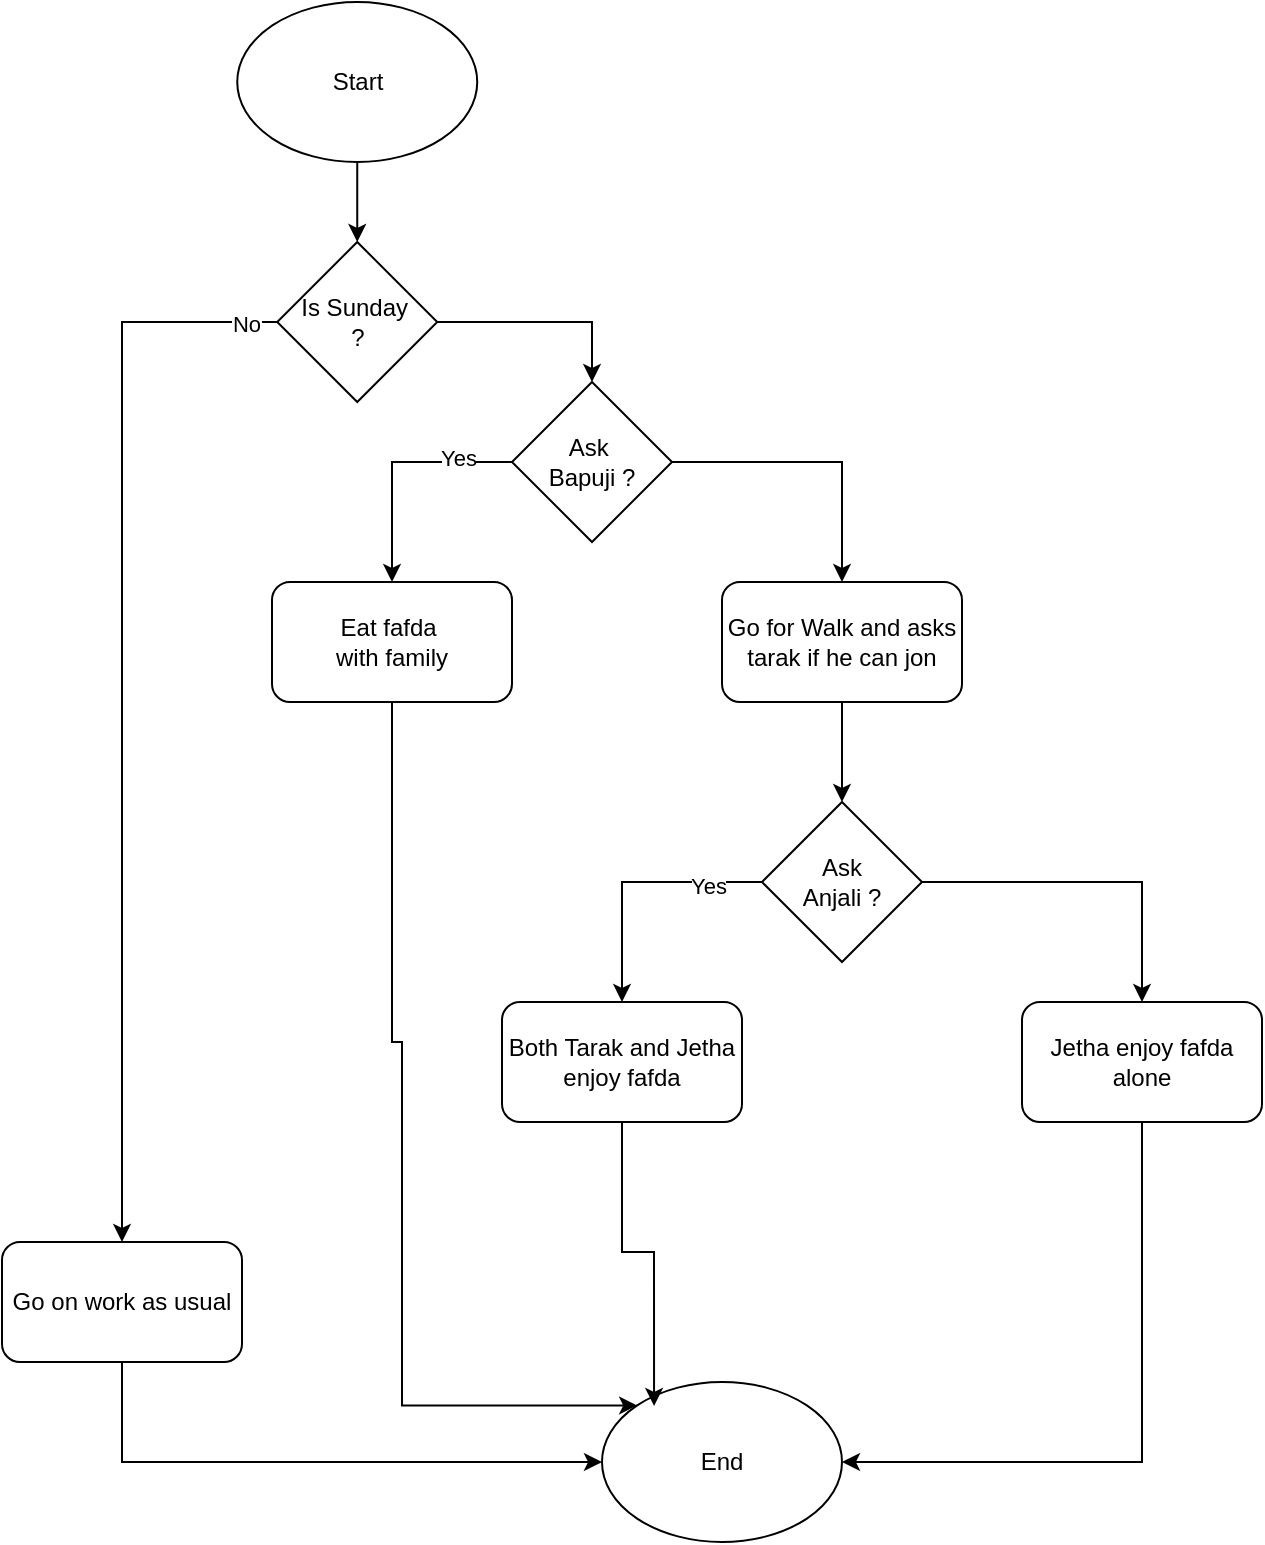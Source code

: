 <mxfile version="24.7.15">
  <diagram name="Page-1" id="HobfOYSn6I1F1aPDtAWD">
    <mxGraphModel dx="1532" dy="583" grid="1" gridSize="10" guides="1" tooltips="1" connect="1" arrows="1" fold="1" page="1" pageScale="1" pageWidth="850" pageHeight="1100" math="0" shadow="0">
      <root>
        <mxCell id="0" />
        <mxCell id="1" parent="0" />
        <mxCell id="nJzH-KhN10HSNZl6N4mV-8" style="edgeStyle=orthogonalEdgeStyle;rounded=0;orthogonalLoop=1;jettySize=auto;html=1;exitX=0.5;exitY=1;exitDx=0;exitDy=0;entryX=0.5;entryY=0;entryDx=0;entryDy=0;" edge="1" parent="1" source="nJzH-KhN10HSNZl6N4mV-1" target="nJzH-KhN10HSNZl6N4mV-2">
          <mxGeometry relative="1" as="geometry" />
        </mxCell>
        <mxCell id="nJzH-KhN10HSNZl6N4mV-1" value="Start" style="ellipse;whiteSpace=wrap;html=1;" vertex="1" parent="1">
          <mxGeometry x="207.62" y="10" width="120" height="80" as="geometry" />
        </mxCell>
        <mxCell id="nJzH-KhN10HSNZl6N4mV-5" style="edgeStyle=orthogonalEdgeStyle;rounded=0;orthogonalLoop=1;jettySize=auto;html=1;exitX=0;exitY=0.5;exitDx=0;exitDy=0;" edge="1" parent="1" source="nJzH-KhN10HSNZl6N4mV-2" target="nJzH-KhN10HSNZl6N4mV-4">
          <mxGeometry relative="1" as="geometry" />
        </mxCell>
        <mxCell id="nJzH-KhN10HSNZl6N4mV-7" value="No" style="edgeLabel;html=1;align=center;verticalAlign=middle;resizable=0;points=[];" vertex="1" connectable="0" parent="nJzH-KhN10HSNZl6N4mV-5">
          <mxGeometry x="-0.941" y="1" relative="1" as="geometry">
            <mxPoint as="offset" />
          </mxGeometry>
        </mxCell>
        <mxCell id="nJzH-KhN10HSNZl6N4mV-10" style="edgeStyle=orthogonalEdgeStyle;rounded=0;orthogonalLoop=1;jettySize=auto;html=1;exitX=1;exitY=0.5;exitDx=0;exitDy=0;entryX=0.5;entryY=0;entryDx=0;entryDy=0;" edge="1" parent="1" source="nJzH-KhN10HSNZl6N4mV-2" target="nJzH-KhN10HSNZl6N4mV-9">
          <mxGeometry relative="1" as="geometry" />
        </mxCell>
        <mxCell id="nJzH-KhN10HSNZl6N4mV-2" value="Is Sunday&amp;nbsp;&lt;div&gt;?&lt;/div&gt;" style="rhombus;whiteSpace=wrap;html=1;" vertex="1" parent="1">
          <mxGeometry x="227.62" y="130" width="80" height="80" as="geometry" />
        </mxCell>
        <mxCell id="nJzH-KhN10HSNZl6N4mV-3" value="End" style="ellipse;whiteSpace=wrap;html=1;" vertex="1" parent="1">
          <mxGeometry x="390" y="700" width="120" height="80" as="geometry" />
        </mxCell>
        <mxCell id="nJzH-KhN10HSNZl6N4mV-6" style="edgeStyle=orthogonalEdgeStyle;rounded=0;orthogonalLoop=1;jettySize=auto;html=1;exitX=0.5;exitY=1;exitDx=0;exitDy=0;entryX=0;entryY=0.5;entryDx=0;entryDy=0;" edge="1" parent="1" source="nJzH-KhN10HSNZl6N4mV-4" target="nJzH-KhN10HSNZl6N4mV-3">
          <mxGeometry relative="1" as="geometry" />
        </mxCell>
        <mxCell id="nJzH-KhN10HSNZl6N4mV-4" value="Go on work as usual" style="rounded=1;whiteSpace=wrap;html=1;" vertex="1" parent="1">
          <mxGeometry x="90" y="630" width="120" height="60" as="geometry" />
        </mxCell>
        <mxCell id="nJzH-KhN10HSNZl6N4mV-12" style="edgeStyle=orthogonalEdgeStyle;rounded=0;orthogonalLoop=1;jettySize=auto;html=1;exitX=0;exitY=0.5;exitDx=0;exitDy=0;" edge="1" parent="1" source="nJzH-KhN10HSNZl6N4mV-9" target="nJzH-KhN10HSNZl6N4mV-11">
          <mxGeometry relative="1" as="geometry" />
        </mxCell>
        <mxCell id="nJzH-KhN10HSNZl6N4mV-13" value="Yes" style="edgeLabel;html=1;align=center;verticalAlign=middle;resizable=0;points=[];" vertex="1" connectable="0" parent="nJzH-KhN10HSNZl6N4mV-12">
          <mxGeometry x="-0.553" y="-2" relative="1" as="geometry">
            <mxPoint as="offset" />
          </mxGeometry>
        </mxCell>
        <mxCell id="nJzH-KhN10HSNZl6N4mV-15" style="edgeStyle=orthogonalEdgeStyle;rounded=0;orthogonalLoop=1;jettySize=auto;html=1;exitX=1;exitY=0.5;exitDx=0;exitDy=0;" edge="1" parent="1" source="nJzH-KhN10HSNZl6N4mV-9" target="nJzH-KhN10HSNZl6N4mV-14">
          <mxGeometry relative="1" as="geometry" />
        </mxCell>
        <mxCell id="nJzH-KhN10HSNZl6N4mV-9" value="Ask&amp;nbsp;&lt;div&gt;Bapuji ?&lt;/div&gt;" style="rhombus;whiteSpace=wrap;html=1;" vertex="1" parent="1">
          <mxGeometry x="345" y="200" width="80" height="80" as="geometry" />
        </mxCell>
        <mxCell id="nJzH-KhN10HSNZl6N4mV-23" style="edgeStyle=orthogonalEdgeStyle;rounded=0;orthogonalLoop=1;jettySize=auto;html=1;exitX=0.5;exitY=1;exitDx=0;exitDy=0;entryX=0;entryY=0;entryDx=0;entryDy=0;" edge="1" parent="1" source="nJzH-KhN10HSNZl6N4mV-11" target="nJzH-KhN10HSNZl6N4mV-3">
          <mxGeometry relative="1" as="geometry">
            <Array as="points">
              <mxPoint x="285" y="530" />
              <mxPoint x="290" y="530" />
              <mxPoint x="290" y="712" />
            </Array>
          </mxGeometry>
        </mxCell>
        <mxCell id="nJzH-KhN10HSNZl6N4mV-11" value="Eat fafda&amp;nbsp;&lt;div&gt;with family&lt;/div&gt;" style="rounded=1;whiteSpace=wrap;html=1;" vertex="1" parent="1">
          <mxGeometry x="225" y="300" width="120" height="60" as="geometry" />
        </mxCell>
        <mxCell id="nJzH-KhN10HSNZl6N4mV-17" style="edgeStyle=orthogonalEdgeStyle;rounded=0;orthogonalLoop=1;jettySize=auto;html=1;exitX=0.5;exitY=1;exitDx=0;exitDy=0;entryX=0.5;entryY=0;entryDx=0;entryDy=0;" edge="1" parent="1" source="nJzH-KhN10HSNZl6N4mV-14" target="nJzH-KhN10HSNZl6N4mV-16">
          <mxGeometry relative="1" as="geometry" />
        </mxCell>
        <mxCell id="nJzH-KhN10HSNZl6N4mV-14" value="Go for Walk and asks tarak if he can jon" style="rounded=1;whiteSpace=wrap;html=1;" vertex="1" parent="1">
          <mxGeometry x="450" y="300" width="120" height="60" as="geometry" />
        </mxCell>
        <mxCell id="nJzH-KhN10HSNZl6N4mV-19" style="edgeStyle=orthogonalEdgeStyle;rounded=0;orthogonalLoop=1;jettySize=auto;html=1;exitX=0;exitY=0.5;exitDx=0;exitDy=0;entryX=0.5;entryY=0;entryDx=0;entryDy=0;" edge="1" parent="1" source="nJzH-KhN10HSNZl6N4mV-16" target="nJzH-KhN10HSNZl6N4mV-18">
          <mxGeometry relative="1" as="geometry" />
        </mxCell>
        <mxCell id="nJzH-KhN10HSNZl6N4mV-20" value="Yes" style="edgeLabel;html=1;align=center;verticalAlign=middle;resizable=0;points=[];" vertex="1" connectable="0" parent="nJzH-KhN10HSNZl6N4mV-19">
          <mxGeometry x="-0.582" y="2" relative="1" as="geometry">
            <mxPoint as="offset" />
          </mxGeometry>
        </mxCell>
        <mxCell id="nJzH-KhN10HSNZl6N4mV-22" style="edgeStyle=orthogonalEdgeStyle;rounded=0;orthogonalLoop=1;jettySize=auto;html=1;exitX=1;exitY=0.5;exitDx=0;exitDy=0;entryX=0.5;entryY=0;entryDx=0;entryDy=0;" edge="1" parent="1" source="nJzH-KhN10HSNZl6N4mV-16" target="nJzH-KhN10HSNZl6N4mV-21">
          <mxGeometry relative="1" as="geometry" />
        </mxCell>
        <mxCell id="nJzH-KhN10HSNZl6N4mV-16" value="Ask&lt;div&gt;Anjali ?&lt;/div&gt;" style="rhombus;whiteSpace=wrap;html=1;" vertex="1" parent="1">
          <mxGeometry x="470" y="410" width="80" height="80" as="geometry" />
        </mxCell>
        <mxCell id="nJzH-KhN10HSNZl6N4mV-18" value="Both Tarak and Jetha enjoy fafda" style="rounded=1;whiteSpace=wrap;html=1;" vertex="1" parent="1">
          <mxGeometry x="340" y="510" width="120" height="60" as="geometry" />
        </mxCell>
        <mxCell id="nJzH-KhN10HSNZl6N4mV-25" style="edgeStyle=orthogonalEdgeStyle;rounded=0;orthogonalLoop=1;jettySize=auto;html=1;exitX=0.5;exitY=1;exitDx=0;exitDy=0;entryX=1;entryY=0.5;entryDx=0;entryDy=0;" edge="1" parent="1" source="nJzH-KhN10HSNZl6N4mV-21" target="nJzH-KhN10HSNZl6N4mV-3">
          <mxGeometry relative="1" as="geometry" />
        </mxCell>
        <mxCell id="nJzH-KhN10HSNZl6N4mV-21" value="Jetha enjoy fafda alone" style="rounded=1;whiteSpace=wrap;html=1;" vertex="1" parent="1">
          <mxGeometry x="600" y="510" width="120" height="60" as="geometry" />
        </mxCell>
        <mxCell id="nJzH-KhN10HSNZl6N4mV-24" style="edgeStyle=orthogonalEdgeStyle;rounded=0;orthogonalLoop=1;jettySize=auto;html=1;exitX=0.5;exitY=1;exitDx=0;exitDy=0;entryX=0.217;entryY=0.15;entryDx=0;entryDy=0;entryPerimeter=0;" edge="1" parent="1" source="nJzH-KhN10HSNZl6N4mV-18" target="nJzH-KhN10HSNZl6N4mV-3">
          <mxGeometry relative="1" as="geometry" />
        </mxCell>
      </root>
    </mxGraphModel>
  </diagram>
</mxfile>
